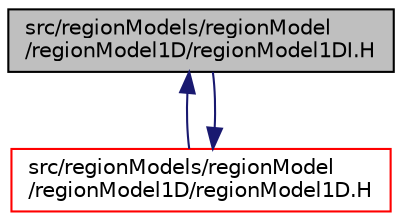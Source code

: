 digraph "src/regionModels/regionModel/regionModel1D/regionModel1DI.H"
{
  bgcolor="transparent";
  edge [fontname="Helvetica",fontsize="10",labelfontname="Helvetica",labelfontsize="10"];
  node [fontname="Helvetica",fontsize="10",shape=record];
  Node350 [label="src/regionModels/regionModel\l/regionModel1D/regionModel1DI.H",height=0.2,width=0.4,color="black", fillcolor="grey75", style="filled", fontcolor="black"];
  Node350 -> Node351 [dir="back",color="midnightblue",fontsize="10",style="solid",fontname="Helvetica"];
  Node351 [label="src/regionModels/regionModel\l/regionModel1D/regionModel1D.H",height=0.2,width=0.4,color="red",URL="$a14138.html"];
  Node351 -> Node350 [dir="back",color="midnightblue",fontsize="10",style="solid",fontname="Helvetica"];
}
